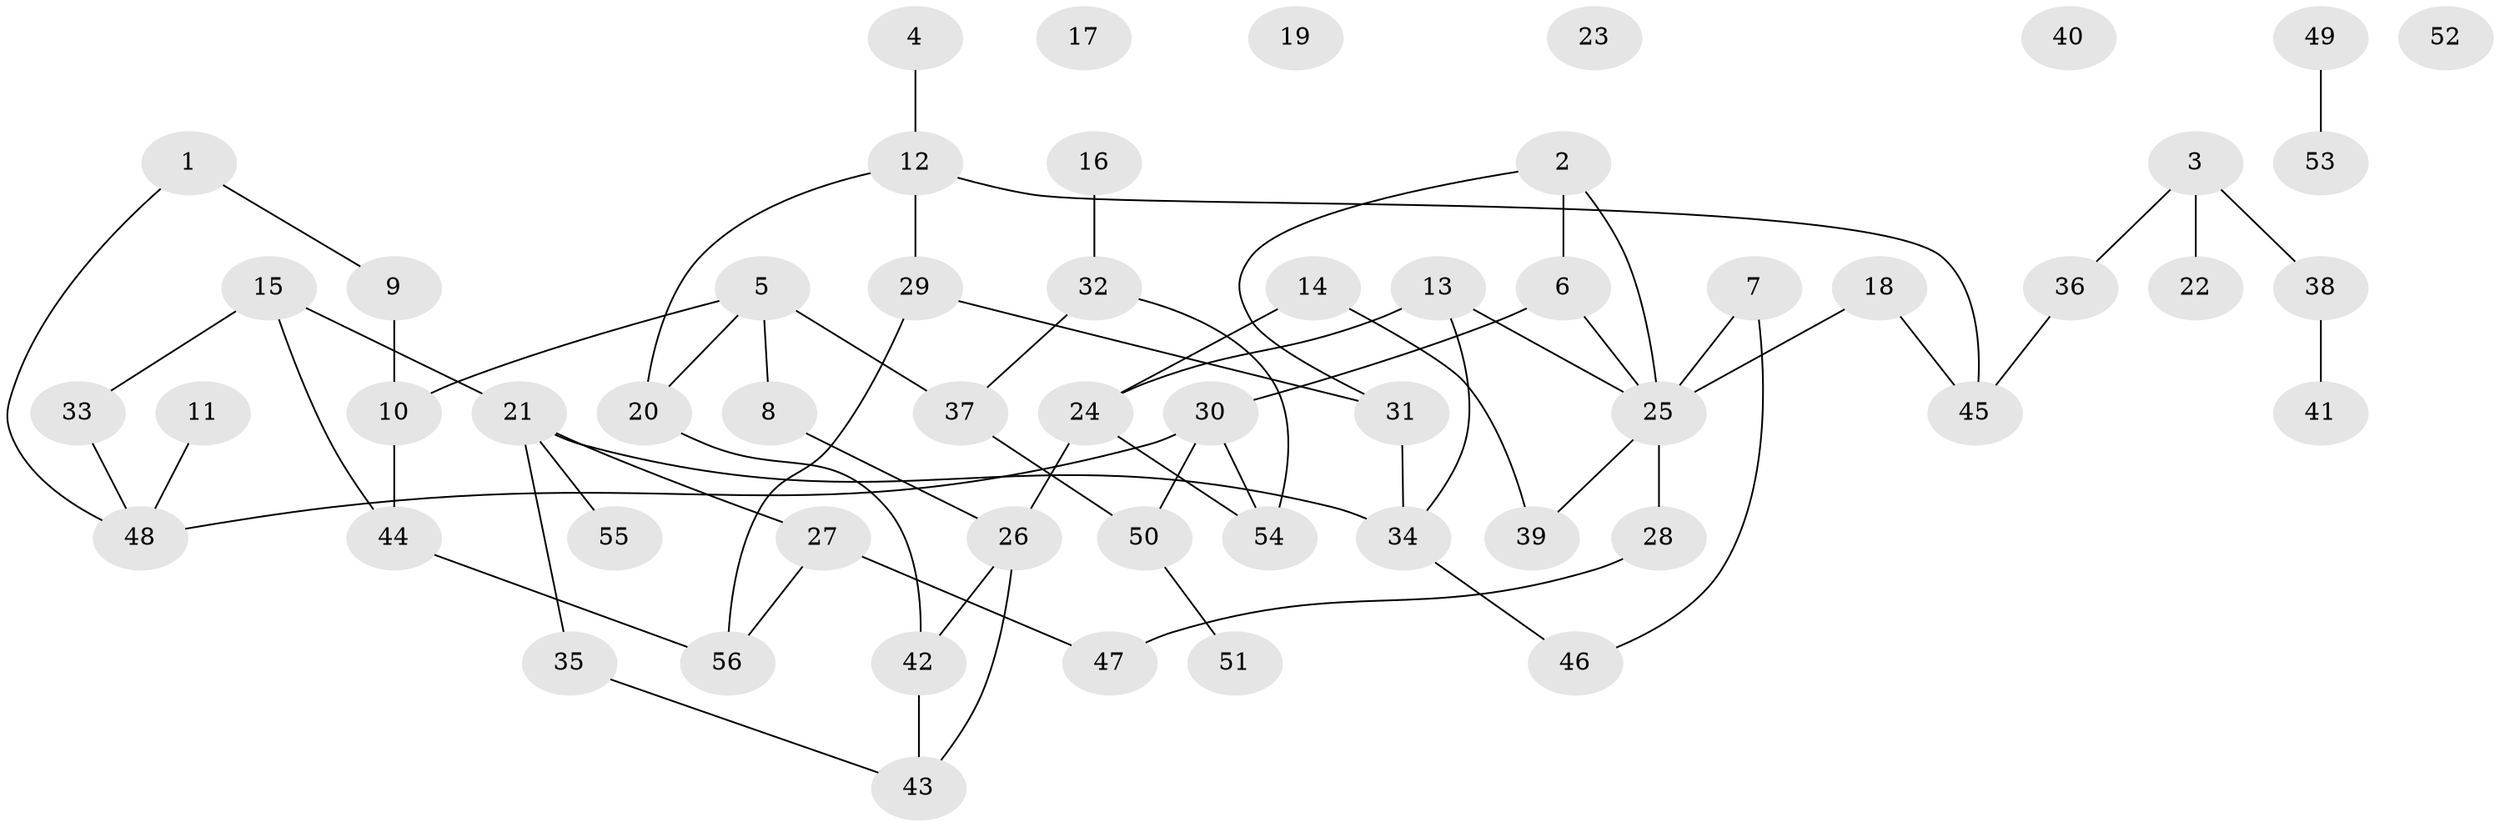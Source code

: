 // Generated by graph-tools (version 1.1) at 2025/49/03/09/25 03:49:08]
// undirected, 56 vertices, 67 edges
graph export_dot {
graph [start="1"]
  node [color=gray90,style=filled];
  1;
  2;
  3;
  4;
  5;
  6;
  7;
  8;
  9;
  10;
  11;
  12;
  13;
  14;
  15;
  16;
  17;
  18;
  19;
  20;
  21;
  22;
  23;
  24;
  25;
  26;
  27;
  28;
  29;
  30;
  31;
  32;
  33;
  34;
  35;
  36;
  37;
  38;
  39;
  40;
  41;
  42;
  43;
  44;
  45;
  46;
  47;
  48;
  49;
  50;
  51;
  52;
  53;
  54;
  55;
  56;
  1 -- 9;
  1 -- 48;
  2 -- 6;
  2 -- 25;
  2 -- 31;
  3 -- 22;
  3 -- 36;
  3 -- 38;
  4 -- 12;
  5 -- 8;
  5 -- 10;
  5 -- 20;
  5 -- 37;
  6 -- 25;
  6 -- 30;
  7 -- 25;
  7 -- 46;
  8 -- 26;
  9 -- 10;
  10 -- 44;
  11 -- 48;
  12 -- 20;
  12 -- 29;
  12 -- 45;
  13 -- 24;
  13 -- 25;
  13 -- 34;
  14 -- 24;
  14 -- 39;
  15 -- 21;
  15 -- 33;
  15 -- 44;
  16 -- 32;
  18 -- 25;
  18 -- 45;
  20 -- 42;
  21 -- 27;
  21 -- 34;
  21 -- 35;
  21 -- 55;
  24 -- 26;
  24 -- 54;
  25 -- 28;
  25 -- 39;
  26 -- 42;
  26 -- 43;
  27 -- 47;
  27 -- 56;
  28 -- 47;
  29 -- 31;
  29 -- 56;
  30 -- 48;
  30 -- 50;
  30 -- 54;
  31 -- 34;
  32 -- 37;
  32 -- 54;
  33 -- 48;
  34 -- 46;
  35 -- 43;
  36 -- 45;
  37 -- 50;
  38 -- 41;
  42 -- 43;
  44 -- 56;
  49 -- 53;
  50 -- 51;
}
